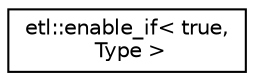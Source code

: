 digraph "Graphical Class Hierarchy"
{
  edge [fontname="Helvetica",fontsize="10",labelfontname="Helvetica",labelfontsize="10"];
  node [fontname="Helvetica",fontsize="10",shape=record];
  rankdir="LR";
  Node0 [label="etl::enable_if\< true,\l Type \>",height=0.2,width=0.4,color="black", fillcolor="white", style="filled",URL="$structetl_1_1enable__if_3_01true_00_01Type_01_4.html"];
}
